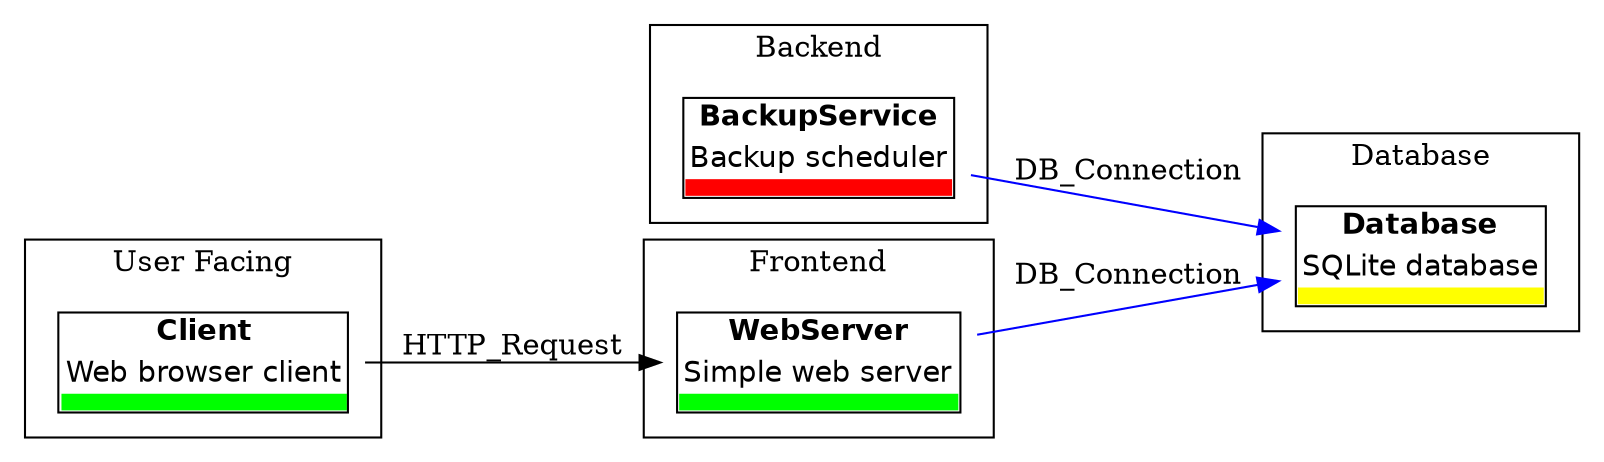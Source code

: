 digraph Infrastructure {
  rankdir=LR;
  node [shape=plaintext, fontname=Helvetica];
  subgraph cluster_DATABASE {
    label="Database";
    Database [tooltip="Database: SQLite database\nStatus: degraded\nOwner: ops\nEnvironment: production" label=<
      <TABLE BORDER="1" CELLBORDER="0" CELLSPACING="0">
        <TR><TD><B>Database</B></TD></TR>
        <TR><TD>SQLite database</TD></TR>
        <TR><TD BGCOLOR="yellow" HEIGHT="8"></TD></TR>
      </TABLE>
    >];
  }
  subgraph cluster_BACKEND {
    label="Backend";
    BackupService [tooltip="BackupService: Backup scheduler\nStatus: down\nOwner: ops\nEnvironment: production" label=<
      <TABLE BORDER="1" CELLBORDER="0" CELLSPACING="0">
        <TR><TD><B>BackupService</B></TD></TR>
        <TR><TD>Backup scheduler</TD></TR>
        <TR><TD BGCOLOR="red" HEIGHT="8"></TD></TR>
      </TABLE>
    >];
  }
  subgraph cluster_USER_FACING {
    label="User Facing";
    Client [tooltip="Client: Web browser client\nStatus: healthy\nOwner: frontend\nEnvironment: production" label=<
      <TABLE BORDER="1" CELLBORDER="0" CELLSPACING="0">
        <TR><TD><B>Client</B></TD></TR>
        <TR><TD>Web browser client</TD></TR>
        <TR><TD BGCOLOR="green" HEIGHT="8"></TD></TR>
      </TABLE>
    >];
  }
  subgraph cluster_FRONTEND {
    label="Frontend";
    WebServer [tooltip="WebServer: Simple web server\nStatus: healthy\nOwner: ops\nEnvironment: production" label=<
      <TABLE BORDER="1" CELLBORDER="0" CELLSPACING="0">
        <TR><TD><B>WebServer</B></TD></TR>
        <TR><TD>Simple web server</TD></TR>
        <TR><TD BGCOLOR="green" HEIGHT="8"></TD></TR>
      </TABLE>
    >];
  }
  Client -> WebServer [label="HTTP_Request", color=black];
  WebServer -> Database [label="DB_Connection", color=blue];
  BackupService -> Database [label="DB_Connection", color=blue];
}
